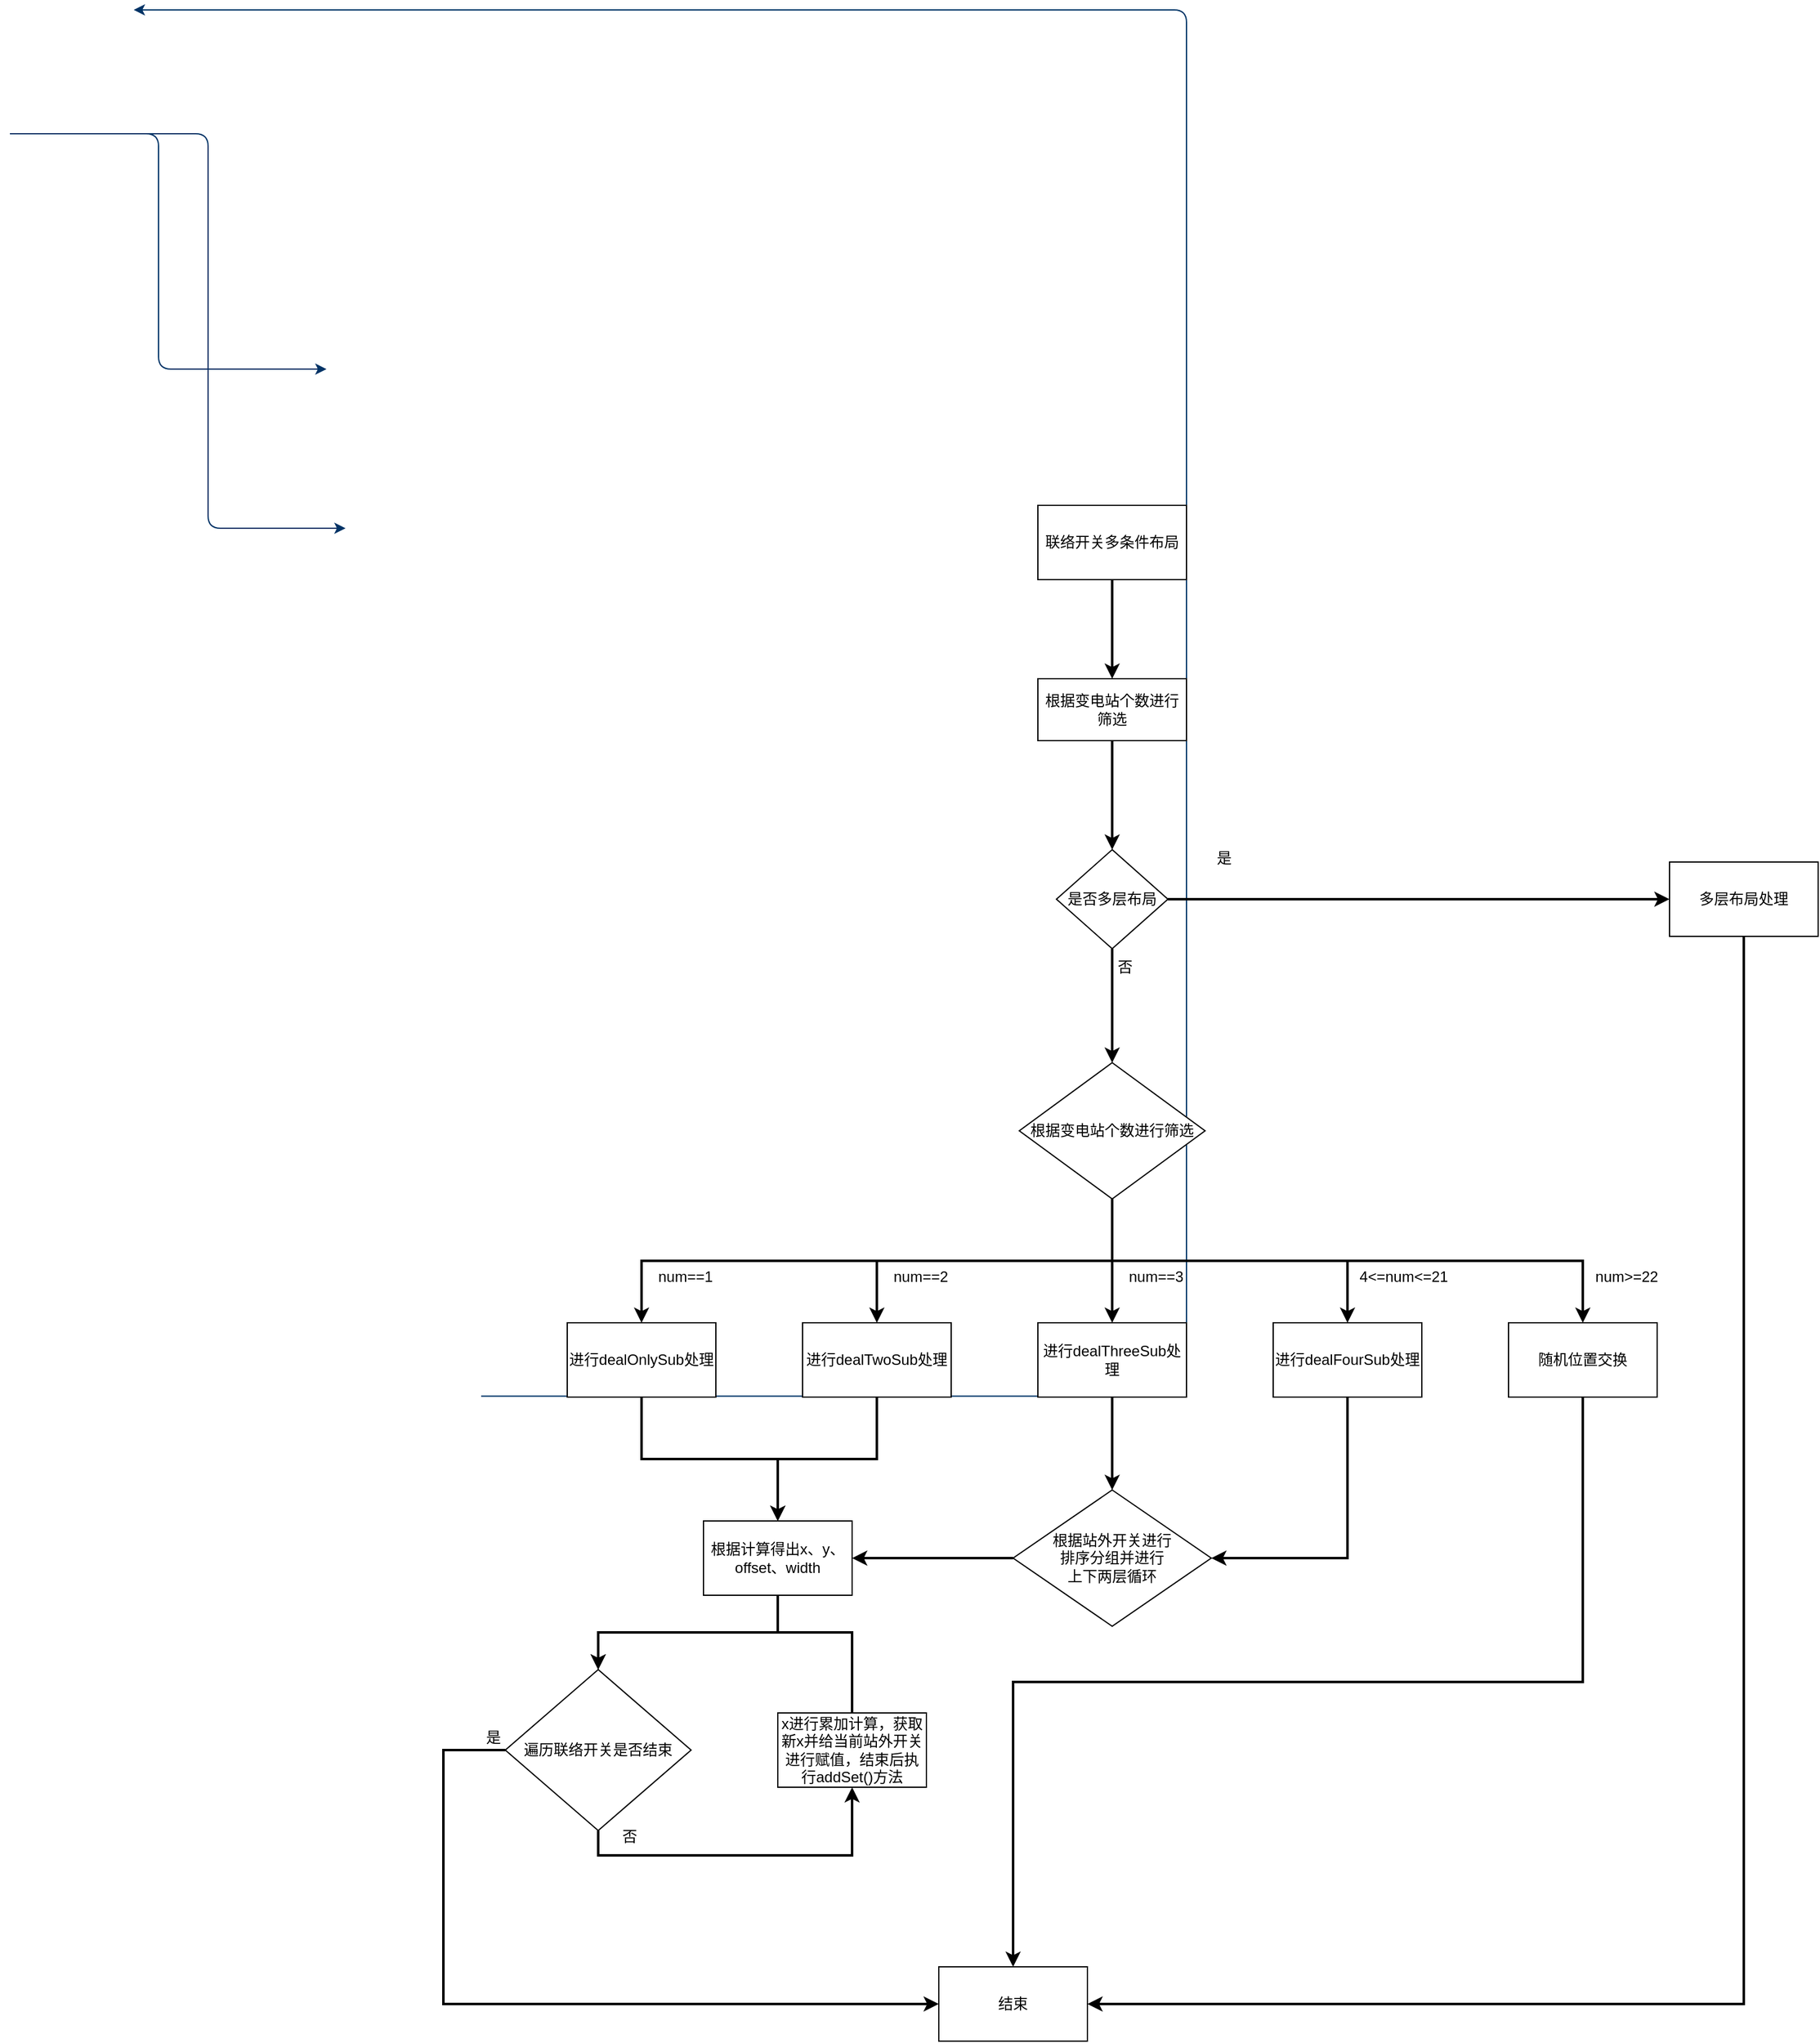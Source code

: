 <mxfile version="21.6.3" type="github">
  <diagram id="6a731a19-8d31-9384-78a2-239565b7b9f0" name="Page-1">
    <mxGraphModel dx="2074" dy="1075" grid="1" gridSize="10" guides="1" tooltips="1" connect="1" arrows="1" fold="1" page="1" pageScale="1" pageWidth="3300" pageHeight="2339" background="none" math="0" shadow="0">
      <root>
        <mxCell id="0" />
        <mxCell id="1" parent="0" />
        <mxCell id="26" value="" style="edgeStyle=elbowEdgeStyle;elbow=horizontal;exitX=0;exitY=0.5;exitPerimeter=0;entryX=0;entryY=0.5;entryPerimeter=0;fontStyle=1;strokeColor=#003366;strokeWidth=1;html=1;" parent="1" source="28" edge="1">
          <mxGeometry width="100" height="100" as="geometry">
            <mxPoint y="100" as="sourcePoint" />
            <mxPoint x="271" y="418.5" as="targetPoint" />
            <Array as="points">
              <mxPoint x="160" y="850" />
            </Array>
          </mxGeometry>
        </mxCell>
        <mxCell id="45" value="" style="edgeStyle=elbowEdgeStyle;elbow=horizontal;exitX=1;exitY=0.5;exitPerimeter=0;entryX=0.905;entryY=0.5;entryPerimeter=0;fontStyle=1;strokeColor=#003366;strokeWidth=1;html=1;" parent="1" target="34" edge="1">
          <mxGeometry width="100" height="100" as="geometry">
            <mxPoint x="380.5" y="1119.25" as="sourcePoint" />
            <mxPoint x="100" as="targetPoint" />
            <Array as="points">
              <mxPoint x="950" y="1320" />
            </Array>
          </mxGeometry>
        </mxCell>
        <mxCell id="54" value="" style="edgeStyle=elbowEdgeStyle;elbow=horizontal;exitX=0;exitY=0.5;exitPerimeter=0;entryX=0.095;entryY=0.5;entryPerimeter=0;fontStyle=1;strokeColor=#003366;strokeWidth=1;html=1;" parent="1" source="37" edge="1">
          <mxGeometry width="100" height="100" as="geometry">
            <mxPoint y="100" as="sourcePoint" />
            <mxPoint x="255.605" y="290" as="targetPoint" />
            <Array as="points">
              <mxPoint x="120" y="970" />
            </Array>
          </mxGeometry>
        </mxCell>
        <mxCell id="YvQ0jjIPBDzxf4e6Cb04-59" value="" style="edgeStyle=orthogonalEdgeStyle;rounded=0;orthogonalLoop=1;jettySize=auto;html=1;strokeWidth=2;" edge="1" parent="1" source="YvQ0jjIPBDzxf4e6Cb04-57" target="YvQ0jjIPBDzxf4e6Cb04-58">
          <mxGeometry relative="1" as="geometry" />
        </mxCell>
        <mxCell id="YvQ0jjIPBDzxf4e6Cb04-57" value="联络开关多条件布局" style="rounded=0;whiteSpace=wrap;html=1;" vertex="1" parent="1">
          <mxGeometry x="830" y="400" width="120" height="60" as="geometry" />
        </mxCell>
        <mxCell id="YvQ0jjIPBDzxf4e6Cb04-61" value="" style="edgeStyle=orthogonalEdgeStyle;rounded=0;orthogonalLoop=1;jettySize=auto;html=1;strokeWidth=2;" edge="1" parent="1" source="YvQ0jjIPBDzxf4e6Cb04-58" target="YvQ0jjIPBDzxf4e6Cb04-60">
          <mxGeometry relative="1" as="geometry">
            <Array as="points">
              <mxPoint x="890" y="640" />
              <mxPoint x="890" y="640" />
            </Array>
          </mxGeometry>
        </mxCell>
        <mxCell id="YvQ0jjIPBDzxf4e6Cb04-58" value="根据变电站个数进行筛选" style="whiteSpace=wrap;html=1;rounded=0;" vertex="1" parent="1">
          <mxGeometry x="830" y="540" width="120" height="50" as="geometry" />
        </mxCell>
        <mxCell id="YvQ0jjIPBDzxf4e6Cb04-63" value="" style="edgeStyle=orthogonalEdgeStyle;rounded=0;orthogonalLoop=1;jettySize=auto;html=1;strokeWidth=2;" edge="1" parent="1" source="YvQ0jjIPBDzxf4e6Cb04-60">
          <mxGeometry relative="1" as="geometry">
            <mxPoint x="890" y="850" as="targetPoint" />
          </mxGeometry>
        </mxCell>
        <mxCell id="YvQ0jjIPBDzxf4e6Cb04-119" style="edgeStyle=orthogonalEdgeStyle;rounded=0;orthogonalLoop=1;jettySize=auto;html=1;exitX=1;exitY=0.5;exitDx=0;exitDy=0;entryX=0;entryY=0.5;entryDx=0;entryDy=0;strokeWidth=2;" edge="1" parent="1" source="YvQ0jjIPBDzxf4e6Cb04-60" target="YvQ0jjIPBDzxf4e6Cb04-65">
          <mxGeometry relative="1" as="geometry" />
        </mxCell>
        <mxCell id="YvQ0jjIPBDzxf4e6Cb04-60" value="是否多层布局" style="rhombus;whiteSpace=wrap;html=1;rounded=0;" vertex="1" parent="1">
          <mxGeometry x="845" y="678" width="90" height="80" as="geometry" />
        </mxCell>
        <mxCell id="YvQ0jjIPBDzxf4e6Cb04-107" style="edgeStyle=orthogonalEdgeStyle;rounded=0;orthogonalLoop=1;jettySize=auto;html=1;exitX=0.5;exitY=1;exitDx=0;exitDy=0;entryX=0.5;entryY=0;entryDx=0;entryDy=0;strokeWidth=2;" edge="1" parent="1" source="YvQ0jjIPBDzxf4e6Cb04-64" target="YvQ0jjIPBDzxf4e6Cb04-85">
          <mxGeometry relative="1" as="geometry">
            <Array as="points">
              <mxPoint x="700" y="1170" />
              <mxPoint x="620" y="1170" />
            </Array>
          </mxGeometry>
        </mxCell>
        <mxCell id="YvQ0jjIPBDzxf4e6Cb04-64" value="进行dealTwoSub处理" style="whiteSpace=wrap;html=1;rounded=0;" vertex="1" parent="1">
          <mxGeometry x="640" y="1060" width="120" height="60" as="geometry" />
        </mxCell>
        <mxCell id="YvQ0jjIPBDzxf4e6Cb04-118" style="edgeStyle=orthogonalEdgeStyle;rounded=0;orthogonalLoop=1;jettySize=auto;html=1;exitX=0.5;exitY=1;exitDx=0;exitDy=0;entryX=1;entryY=0.5;entryDx=0;entryDy=0;strokeWidth=2;" edge="1" parent="1" source="YvQ0jjIPBDzxf4e6Cb04-65" target="YvQ0jjIPBDzxf4e6Cb04-98">
          <mxGeometry relative="1" as="geometry" />
        </mxCell>
        <mxCell id="YvQ0jjIPBDzxf4e6Cb04-65" value="多层布局处理" style="whiteSpace=wrap;html=1;rounded=0;" vertex="1" parent="1">
          <mxGeometry x="1340" y="688" width="120" height="60" as="geometry" />
        </mxCell>
        <mxCell id="YvQ0jjIPBDzxf4e6Cb04-86" value="" style="edgeStyle=orthogonalEdgeStyle;rounded=0;orthogonalLoop=1;jettySize=auto;html=1;strokeWidth=2;" edge="1" parent="1" source="YvQ0jjIPBDzxf4e6Cb04-66" target="YvQ0jjIPBDzxf4e6Cb04-85">
          <mxGeometry relative="1" as="geometry" />
        </mxCell>
        <mxCell id="YvQ0jjIPBDzxf4e6Cb04-66" value="进行dealOnlySub处理" style="whiteSpace=wrap;html=1;rounded=0;" vertex="1" parent="1">
          <mxGeometry x="450" y="1060" width="120" height="60" as="geometry" />
        </mxCell>
        <mxCell id="YvQ0jjIPBDzxf4e6Cb04-68" value="是" style="text;html=1;align=center;verticalAlign=middle;resizable=0;points=[];autosize=1;strokeColor=none;fillColor=none;" vertex="1" parent="1">
          <mxGeometry x="960" y="670" width="40" height="30" as="geometry" />
        </mxCell>
        <mxCell id="YvQ0jjIPBDzxf4e6Cb04-69" value="否" style="text;html=1;align=center;verticalAlign=middle;resizable=0;points=[];autosize=1;strokeColor=none;fillColor=none;" vertex="1" parent="1">
          <mxGeometry x="880" y="758" width="40" height="30" as="geometry" />
        </mxCell>
        <mxCell id="YvQ0jjIPBDzxf4e6Cb04-74" style="edgeStyle=orthogonalEdgeStyle;rounded=0;orthogonalLoop=1;jettySize=auto;html=1;exitX=0.5;exitY=1;exitDx=0;exitDy=0;entryX=0.5;entryY=0;entryDx=0;entryDy=0;strokeWidth=2;" edge="1" parent="1" source="YvQ0jjIPBDzxf4e6Cb04-70" target="YvQ0jjIPBDzxf4e6Cb04-66">
          <mxGeometry relative="1" as="geometry" />
        </mxCell>
        <mxCell id="YvQ0jjIPBDzxf4e6Cb04-75" style="edgeStyle=orthogonalEdgeStyle;rounded=0;orthogonalLoop=1;jettySize=auto;html=1;exitX=0.5;exitY=1;exitDx=0;exitDy=0;strokeWidth=2;" edge="1" parent="1" source="YvQ0jjIPBDzxf4e6Cb04-70" target="YvQ0jjIPBDzxf4e6Cb04-64">
          <mxGeometry relative="1" as="geometry" />
        </mxCell>
        <mxCell id="YvQ0jjIPBDzxf4e6Cb04-76" style="edgeStyle=orthogonalEdgeStyle;rounded=0;orthogonalLoop=1;jettySize=auto;html=1;exitX=0.5;exitY=1;exitDx=0;exitDy=0;entryX=0.5;entryY=0;entryDx=0;entryDy=0;strokeWidth=2;" edge="1" parent="1" source="YvQ0jjIPBDzxf4e6Cb04-70" target="YvQ0jjIPBDzxf4e6Cb04-71">
          <mxGeometry relative="1" as="geometry" />
        </mxCell>
        <mxCell id="YvQ0jjIPBDzxf4e6Cb04-77" style="edgeStyle=orthogonalEdgeStyle;rounded=0;orthogonalLoop=1;jettySize=auto;html=1;exitX=0.5;exitY=1;exitDx=0;exitDy=0;strokeWidth=2;" edge="1" parent="1" source="YvQ0jjIPBDzxf4e6Cb04-70" target="YvQ0jjIPBDzxf4e6Cb04-72">
          <mxGeometry relative="1" as="geometry" />
        </mxCell>
        <mxCell id="YvQ0jjIPBDzxf4e6Cb04-84" style="edgeStyle=orthogonalEdgeStyle;rounded=0;orthogonalLoop=1;jettySize=auto;html=1;exitX=0.5;exitY=1;exitDx=0;exitDy=0;entryX=0.5;entryY=0;entryDx=0;entryDy=0;strokeWidth=2;" edge="1" parent="1" source="YvQ0jjIPBDzxf4e6Cb04-70" target="YvQ0jjIPBDzxf4e6Cb04-73">
          <mxGeometry relative="1" as="geometry" />
        </mxCell>
        <mxCell id="YvQ0jjIPBDzxf4e6Cb04-70" value="根据变电站个数进行筛选" style="rhombus;whiteSpace=wrap;html=1;rounded=0;" vertex="1" parent="1">
          <mxGeometry x="815" y="850" width="150" height="110" as="geometry" />
        </mxCell>
        <mxCell id="YvQ0jjIPBDzxf4e6Cb04-110" value="" style="edgeStyle=orthogonalEdgeStyle;rounded=0;orthogonalLoop=1;jettySize=auto;html=1;strokeWidth=2;" edge="1" parent="1" source="YvQ0jjIPBDzxf4e6Cb04-71" target="YvQ0jjIPBDzxf4e6Cb04-109">
          <mxGeometry relative="1" as="geometry" />
        </mxCell>
        <mxCell id="YvQ0jjIPBDzxf4e6Cb04-71" value="进行dealThreeSub处理" style="whiteSpace=wrap;html=1;rounded=0;" vertex="1" parent="1">
          <mxGeometry x="830" y="1060" width="120" height="60" as="geometry" />
        </mxCell>
        <mxCell id="YvQ0jjIPBDzxf4e6Cb04-115" style="edgeStyle=orthogonalEdgeStyle;rounded=0;orthogonalLoop=1;jettySize=auto;html=1;exitX=0.5;exitY=1;exitDx=0;exitDy=0;entryX=1;entryY=0.5;entryDx=0;entryDy=0;strokeWidth=2;" edge="1" parent="1" source="YvQ0jjIPBDzxf4e6Cb04-72" target="YvQ0jjIPBDzxf4e6Cb04-109">
          <mxGeometry relative="1" as="geometry" />
        </mxCell>
        <mxCell id="YvQ0jjIPBDzxf4e6Cb04-72" value="进行dealFourSub处理" style="whiteSpace=wrap;html=1;rounded=0;" vertex="1" parent="1">
          <mxGeometry x="1020" y="1060" width="120" height="60" as="geometry" />
        </mxCell>
        <mxCell id="YvQ0jjIPBDzxf4e6Cb04-116" style="edgeStyle=orthogonalEdgeStyle;rounded=0;orthogonalLoop=1;jettySize=auto;html=1;exitX=0.5;exitY=1;exitDx=0;exitDy=0;entryX=0.5;entryY=0;entryDx=0;entryDy=0;strokeWidth=2;" edge="1" parent="1" source="YvQ0jjIPBDzxf4e6Cb04-73" target="YvQ0jjIPBDzxf4e6Cb04-98">
          <mxGeometry relative="1" as="geometry" />
        </mxCell>
        <mxCell id="YvQ0jjIPBDzxf4e6Cb04-73" value="随机位置交换" style="whiteSpace=wrap;html=1;rounded=0;" vertex="1" parent="1">
          <mxGeometry x="1210" y="1060" width="120" height="60" as="geometry" />
        </mxCell>
        <mxCell id="YvQ0jjIPBDzxf4e6Cb04-79" value="num==1" style="text;html=1;align=center;verticalAlign=middle;resizable=0;points=[];autosize=1;strokeColor=none;fillColor=none;" vertex="1" parent="1">
          <mxGeometry x="510" y="1008" width="70" height="30" as="geometry" />
        </mxCell>
        <mxCell id="YvQ0jjIPBDzxf4e6Cb04-80" value="num==2" style="text;html=1;align=center;verticalAlign=middle;resizable=0;points=[];autosize=1;strokeColor=none;fillColor=none;" vertex="1" parent="1">
          <mxGeometry x="700" y="1008" width="70" height="30" as="geometry" />
        </mxCell>
        <mxCell id="YvQ0jjIPBDzxf4e6Cb04-81" value="num==3" style="text;html=1;align=center;verticalAlign=middle;resizable=0;points=[];autosize=1;strokeColor=none;fillColor=none;" vertex="1" parent="1">
          <mxGeometry x="890" y="1008" width="70" height="30" as="geometry" />
        </mxCell>
        <mxCell id="YvQ0jjIPBDzxf4e6Cb04-82" value="4&amp;lt;=num&amp;lt;=21" style="text;html=1;align=center;verticalAlign=middle;resizable=0;points=[];autosize=1;strokeColor=none;fillColor=none;" vertex="1" parent="1">
          <mxGeometry x="1080" y="1008" width="90" height="30" as="geometry" />
        </mxCell>
        <mxCell id="YvQ0jjIPBDzxf4e6Cb04-83" value="num&amp;gt;=22" style="text;html=1;align=center;verticalAlign=middle;resizable=0;points=[];autosize=1;strokeColor=none;fillColor=none;" vertex="1" parent="1">
          <mxGeometry x="1270" y="1008" width="70" height="30" as="geometry" />
        </mxCell>
        <mxCell id="YvQ0jjIPBDzxf4e6Cb04-97" style="edgeStyle=orthogonalEdgeStyle;rounded=0;orthogonalLoop=1;jettySize=auto;html=1;exitX=0.5;exitY=1;exitDx=0;exitDy=0;strokeWidth=2;" edge="1" parent="1" source="YvQ0jjIPBDzxf4e6Cb04-85" target="YvQ0jjIPBDzxf4e6Cb04-95">
          <mxGeometry relative="1" as="geometry" />
        </mxCell>
        <mxCell id="YvQ0jjIPBDzxf4e6Cb04-85" value="根据计算得出x、y、offset、width" style="whiteSpace=wrap;html=1;rounded=0;" vertex="1" parent="1">
          <mxGeometry x="560" y="1220" width="120" height="60" as="geometry" />
        </mxCell>
        <mxCell id="YvQ0jjIPBDzxf4e6Cb04-100" style="edgeStyle=orthogonalEdgeStyle;rounded=0;orthogonalLoop=1;jettySize=auto;html=1;exitX=0;exitY=0.5;exitDx=0;exitDy=0;entryX=0;entryY=0.5;entryDx=0;entryDy=0;strokeWidth=2;" edge="1" parent="1" source="YvQ0jjIPBDzxf4e6Cb04-95" target="YvQ0jjIPBDzxf4e6Cb04-98">
          <mxGeometry relative="1" as="geometry">
            <Array as="points">
              <mxPoint x="350" y="1405" />
              <mxPoint x="350" y="1610" />
            </Array>
          </mxGeometry>
        </mxCell>
        <mxCell id="YvQ0jjIPBDzxf4e6Cb04-103" style="edgeStyle=orthogonalEdgeStyle;rounded=0;orthogonalLoop=1;jettySize=auto;html=1;exitX=0.5;exitY=1;exitDx=0;exitDy=0;entryX=0.5;entryY=1;entryDx=0;entryDy=0;strokeWidth=2;" edge="1" parent="1" source="YvQ0jjIPBDzxf4e6Cb04-95" target="YvQ0jjIPBDzxf4e6Cb04-102">
          <mxGeometry relative="1" as="geometry" />
        </mxCell>
        <mxCell id="YvQ0jjIPBDzxf4e6Cb04-95" value="遍历联络开关是否结束" style="rhombus;whiteSpace=wrap;html=1;rounded=0;" vertex="1" parent="1">
          <mxGeometry x="400" y="1340" width="150" height="130" as="geometry" />
        </mxCell>
        <mxCell id="YvQ0jjIPBDzxf4e6Cb04-98" value="结束" style="whiteSpace=wrap;html=1;rounded=0;" vertex="1" parent="1">
          <mxGeometry x="750" y="1580" width="120" height="60" as="geometry" />
        </mxCell>
        <mxCell id="YvQ0jjIPBDzxf4e6Cb04-101" value="是" style="text;html=1;align=center;verticalAlign=middle;resizable=0;points=[];autosize=1;strokeColor=none;fillColor=none;" vertex="1" parent="1">
          <mxGeometry x="370" y="1380" width="40" height="30" as="geometry" />
        </mxCell>
        <mxCell id="YvQ0jjIPBDzxf4e6Cb04-104" style="edgeStyle=orthogonalEdgeStyle;rounded=0;orthogonalLoop=1;jettySize=auto;html=1;exitX=0.5;exitY=0;exitDx=0;exitDy=0;entryX=0.5;entryY=0;entryDx=0;entryDy=0;strokeWidth=2;" edge="1" parent="1" source="YvQ0jjIPBDzxf4e6Cb04-102" target="YvQ0jjIPBDzxf4e6Cb04-95">
          <mxGeometry relative="1" as="geometry">
            <Array as="points">
              <mxPoint x="680" y="1310" />
              <mxPoint x="475" y="1310" />
            </Array>
          </mxGeometry>
        </mxCell>
        <mxCell id="YvQ0jjIPBDzxf4e6Cb04-102" value="x进行累加计算，获取新x并给当前站外开关进行赋值，结束后执行addSet()方法" style="rounded=0;whiteSpace=wrap;html=1;" vertex="1" parent="1">
          <mxGeometry x="620" y="1375" width="120" height="60" as="geometry" />
        </mxCell>
        <mxCell id="YvQ0jjIPBDzxf4e6Cb04-105" value="否" style="text;html=1;align=center;verticalAlign=middle;resizable=0;points=[];autosize=1;strokeColor=none;fillColor=none;" vertex="1" parent="1">
          <mxGeometry x="480" y="1460" width="40" height="30" as="geometry" />
        </mxCell>
        <mxCell id="YvQ0jjIPBDzxf4e6Cb04-114" style="edgeStyle=orthogonalEdgeStyle;rounded=0;orthogonalLoop=1;jettySize=auto;html=1;strokeWidth=2;" edge="1" parent="1" source="YvQ0jjIPBDzxf4e6Cb04-109" target="YvQ0jjIPBDzxf4e6Cb04-85">
          <mxGeometry relative="1" as="geometry" />
        </mxCell>
        <mxCell id="YvQ0jjIPBDzxf4e6Cb04-109" value="根据站外开关进行&lt;br&gt;排序分组并进行&lt;br&gt;上下两层循环" style="rhombus;whiteSpace=wrap;html=1;rounded=0;" vertex="1" parent="1">
          <mxGeometry x="810" y="1195" width="160" height="110" as="geometry" />
        </mxCell>
      </root>
    </mxGraphModel>
  </diagram>
</mxfile>

